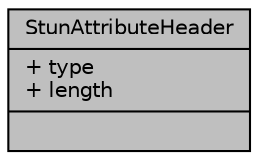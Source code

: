 digraph "StunAttributeHeader"
{
 // LATEX_PDF_SIZE
  edge [fontname="Helvetica",fontsize="10",labelfontname="Helvetica",labelfontsize="10"];
  node [fontname="Helvetica",fontsize="10",shape=record];
  Node1 [label="{StunAttributeHeader\n|+ type\l+ length\l|}",height=0.2,width=0.4,color="black", fillcolor="grey75", style="filled", fontcolor="black",tooltip=" "];
}
